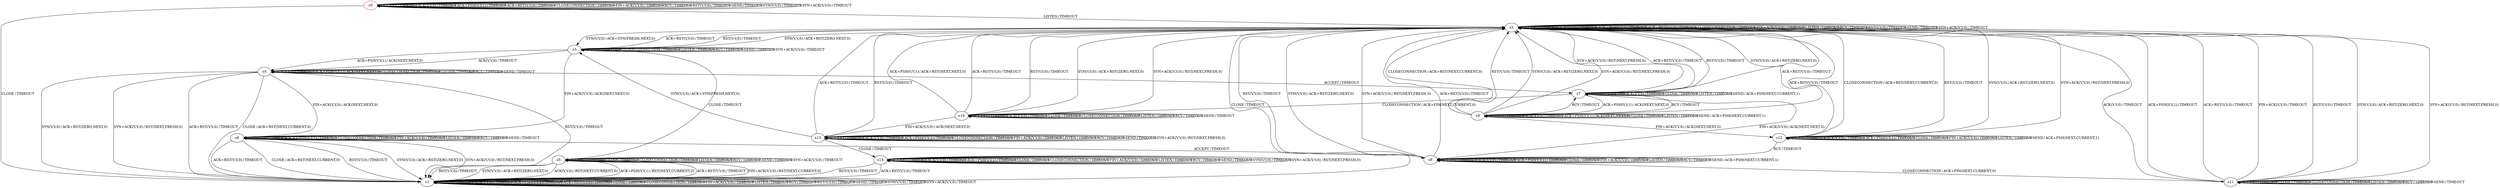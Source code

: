 digraph G {
label=""
s0 [color="red"]
s1
s2
s3
s4
s5
s6
s7
s8
s9
s10
s11
s12
s13
s14
s0 [label="s0"];
s0 -> s0[label=<<table border="0" cellpadding="1" cellspacing="0"><tr><td>ACCEPT</td><td>/</td><td>TIMEOUT</td></tr></table>>]
s0 -> s0[label=<<table border="0" cellpadding="1" cellspacing="0"><tr><td>ACK(V,V,0)</td><td>/</td><td>TIMEOUT</td></tr></table>>]
s0 -> s0[label=<<table border="0" cellpadding="1" cellspacing="0"><tr><td>ACK+PSH(V,V,1)</td><td>/</td><td>TIMEOUT</td></tr></table>>]
s0 -> s0[label=<<table border="0" cellpadding="1" cellspacing="0"><tr><td>ACK+RST(V,V,0)</td><td>/</td><td>TIMEOUT</td></tr></table>>]
s0 -> s1[label=<<table border="0" cellpadding="1" cellspacing="0"><tr><td>CLOSE</td><td>/</td><td>TIMEOUT</td></tr></table>>]
s0 -> s0[label=<<table border="0" cellpadding="1" cellspacing="0"><tr><td>CLOSECONNECTION</td><td>/</td><td>TIMEOUT</td></tr></table>>]
s0 -> s0[label=<<table border="0" cellpadding="1" cellspacing="0"><tr><td>FIN+ACK(V,V,0)</td><td>/</td><td>TIMEOUT</td></tr></table>>]
s0 -> s2[label=<<table border="0" cellpadding="1" cellspacing="0"><tr><td>LISTEN</td><td>/</td><td>TIMEOUT</td></tr></table>>]
s0 -> s0[label=<<table border="0" cellpadding="1" cellspacing="0"><tr><td>RCV</td><td>/</td><td>TIMEOUT</td></tr></table>>]
s0 -> s0[label=<<table border="0" cellpadding="1" cellspacing="0"><tr><td>RST(V,V,0)</td><td>/</td><td>TIMEOUT</td></tr></table>>]
s0 -> s0[label=<<table border="0" cellpadding="1" cellspacing="0"><tr><td>SEND</td><td>/</td><td>TIMEOUT</td></tr></table>>]
s0 -> s0[label=<<table border="0" cellpadding="1" cellspacing="0"><tr><td>SYN(V,V,0)</td><td>/</td><td>TIMEOUT</td></tr></table>>]
s0 -> s0[label=<<table border="0" cellpadding="1" cellspacing="0"><tr><td>SYN+ACK(V,V,0)</td><td>/</td><td>TIMEOUT</td></tr></table>>]
s1 [label="s1"];
s1 -> s1[label=<<table border="0" cellpadding="1" cellspacing="0"><tr><td>ACCEPT</td><td>/</td><td>TIMEOUT</td></tr></table>>]
s1 -> s1[label=<<table border="0" cellpadding="1" cellspacing="0"><tr><td>ACK(V,V,0)</td><td>/</td><td>TIMEOUT</td></tr></table>>]
s1 -> s1[label=<<table border="0" cellpadding="1" cellspacing="0"><tr><td>ACK+PSH(V,V,1)</td><td>/</td><td>TIMEOUT</td></tr></table>>]
s1 -> s1[label=<<table border="0" cellpadding="1" cellspacing="0"><tr><td>ACK+RST(V,V,0)</td><td>/</td><td>TIMEOUT</td></tr></table>>]
s1 -> s1[label=<<table border="0" cellpadding="1" cellspacing="0"><tr><td>CLOSE</td><td>/</td><td>TIMEOUT</td></tr></table>>]
s1 -> s1[label=<<table border="0" cellpadding="1" cellspacing="0"><tr><td>CLOSECONNECTION</td><td>/</td><td>TIMEOUT</td></tr></table>>]
s1 -> s1[label=<<table border="0" cellpadding="1" cellspacing="0"><tr><td>FIN+ACK(V,V,0)</td><td>/</td><td>TIMEOUT</td></tr></table>>]
s1 -> s1[label=<<table border="0" cellpadding="1" cellspacing="0"><tr><td>LISTEN</td><td>/</td><td>TIMEOUT</td></tr></table>>]
s1 -> s1[label=<<table border="0" cellpadding="1" cellspacing="0"><tr><td>RCV</td><td>/</td><td>TIMEOUT</td></tr></table>>]
s1 -> s1[label=<<table border="0" cellpadding="1" cellspacing="0"><tr><td>RST(V,V,0)</td><td>/</td><td>TIMEOUT</td></tr></table>>]
s1 -> s1[label=<<table border="0" cellpadding="1" cellspacing="0"><tr><td>SEND</td><td>/</td><td>TIMEOUT</td></tr></table>>]
s1 -> s1[label=<<table border="0" cellpadding="1" cellspacing="0"><tr><td>SYN(V,V,0)</td><td>/</td><td>TIMEOUT</td></tr></table>>]
s1 -> s1[label=<<table border="0" cellpadding="1" cellspacing="0"><tr><td>SYN+ACK(V,V,0)</td><td>/</td><td>TIMEOUT</td></tr></table>>]
s2 [label="s2"];
s2 -> s2[label=<<table border="0" cellpadding="1" cellspacing="0"><tr><td>ACCEPT</td><td>/</td><td>TIMEOUT</td></tr></table>>]
s2 -> s2[label=<<table border="0" cellpadding="1" cellspacing="0"><tr><td>ACK(V,V,0)</td><td>/</td><td>TIMEOUT</td></tr></table>>]
s2 -> s2[label=<<table border="0" cellpadding="1" cellspacing="0"><tr><td>ACK+PSH(V,V,1)</td><td>/</td><td>TIMEOUT</td></tr></table>>]
s2 -> s2[label=<<table border="0" cellpadding="1" cellspacing="0"><tr><td>ACK+RST(V,V,0)</td><td>/</td><td>TIMEOUT</td></tr></table>>]
s2 -> s1[label=<<table border="0" cellpadding="1" cellspacing="0"><tr><td>CLOSE</td><td>/</td><td>TIMEOUT</td></tr></table>>]
s2 -> s2[label=<<table border="0" cellpadding="1" cellspacing="0"><tr><td>CLOSECONNECTION</td><td>/</td><td>TIMEOUT</td></tr></table>>]
s2 -> s2[label=<<table border="0" cellpadding="1" cellspacing="0"><tr><td>FIN+ACK(V,V,0)</td><td>/</td><td>TIMEOUT</td></tr></table>>]
s2 -> s2[label=<<table border="0" cellpadding="1" cellspacing="0"><tr><td>LISTEN</td><td>/</td><td>TIMEOUT</td></tr></table>>]
s2 -> s2[label=<<table border="0" cellpadding="1" cellspacing="0"><tr><td>RCV</td><td>/</td><td>TIMEOUT</td></tr></table>>]
s2 -> s2[label=<<table border="0" cellpadding="1" cellspacing="0"><tr><td>RST(V,V,0)</td><td>/</td><td>TIMEOUT</td></tr></table>>]
s2 -> s2[label=<<table border="0" cellpadding="1" cellspacing="0"><tr><td>SEND</td><td>/</td><td>TIMEOUT</td></tr></table>>]
s2 -> s3[label=<<table border="0" cellpadding="1" cellspacing="0"><tr><td>SYN(V,V,0)</td><td>/</td><td>ACK+SYN(FRESH,NEXT,0)</td></tr></table>>]
s2 -> s2[label=<<table border="0" cellpadding="1" cellspacing="0"><tr><td>SYN+ACK(V,V,0)</td><td>/</td><td>TIMEOUT</td></tr></table>>]
s3 [label="s3"];
s3 -> s3[label=<<table border="0" cellpadding="1" cellspacing="0"><tr><td>ACCEPT</td><td>/</td><td>TIMEOUT</td></tr></table>>]
s3 -> s4[label=<<table border="0" cellpadding="1" cellspacing="0"><tr><td>ACK(V,V,0)</td><td>/</td><td>TIMEOUT</td></tr></table>>]
s3 -> s4[label=<<table border="0" cellpadding="1" cellspacing="0"><tr><td>ACK+PSH(V,V,1)</td><td>/</td><td>ACK(NEXT,NEXT,0)</td></tr></table>>]
s3 -> s2[label=<<table border="0" cellpadding="1" cellspacing="0"><tr><td>ACK+RST(V,V,0)</td><td>/</td><td>TIMEOUT</td></tr></table>>]
s3 -> s5[label=<<table border="0" cellpadding="1" cellspacing="0"><tr><td>CLOSE</td><td>/</td><td>TIMEOUT</td></tr></table>>]
s3 -> s3[label=<<table border="0" cellpadding="1" cellspacing="0"><tr><td>CLOSECONNECTION</td><td>/</td><td>TIMEOUT</td></tr></table>>]
s3 -> s6[label=<<table border="0" cellpadding="1" cellspacing="0"><tr><td>FIN+ACK(V,V,0)</td><td>/</td><td>ACK(NEXT,NEXT,0)</td></tr></table>>]
s3 -> s3[label=<<table border="0" cellpadding="1" cellspacing="0"><tr><td>LISTEN</td><td>/</td><td>TIMEOUT</td></tr></table>>]
s3 -> s3[label=<<table border="0" cellpadding="1" cellspacing="0"><tr><td>RCV</td><td>/</td><td>TIMEOUT</td></tr></table>>]
s3 -> s2[label=<<table border="0" cellpadding="1" cellspacing="0"><tr><td>RST(V,V,0)</td><td>/</td><td>TIMEOUT</td></tr></table>>]
s3 -> s3[label=<<table border="0" cellpadding="1" cellspacing="0"><tr><td>SEND</td><td>/</td><td>TIMEOUT</td></tr></table>>]
s3 -> s2[label=<<table border="0" cellpadding="1" cellspacing="0"><tr><td>SYN(V,V,0)</td><td>/</td><td>ACK+RST(ZERO,NEXT,0)</td></tr></table>>]
s3 -> s3[label=<<table border="0" cellpadding="1" cellspacing="0"><tr><td>SYN+ACK(V,V,0)</td><td>/</td><td>TIMEOUT</td></tr></table>>]
s4 [label="s4"];
s4 -> s7[label=<<table border="0" cellpadding="1" cellspacing="0"><tr><td>ACCEPT</td><td>/</td><td>TIMEOUT</td></tr></table>>]
s4 -> s4[label=<<table border="0" cellpadding="1" cellspacing="0"><tr><td>ACK(V,V,0)</td><td>/</td><td>TIMEOUT</td></tr></table>>]
s4 -> s4[label=<<table border="0" cellpadding="1" cellspacing="0"><tr><td>ACK+PSH(V,V,1)</td><td>/</td><td>ACK(NEXT,NEXT,0)</td></tr></table>>]
s4 -> s1[label=<<table border="0" cellpadding="1" cellspacing="0"><tr><td>ACK+RST(V,V,0)</td><td>/</td><td>TIMEOUT</td></tr></table>>]
s4 -> s1[label=<<table border="0" cellpadding="1" cellspacing="0"><tr><td>CLOSE</td><td>/</td><td>ACK+RST(NEXT,CURRENT,0)</td></tr></table>>]
s4 -> s4[label=<<table border="0" cellpadding="1" cellspacing="0"><tr><td>CLOSECONNECTION</td><td>/</td><td>TIMEOUT</td></tr></table>>]
s4 -> s6[label=<<table border="0" cellpadding="1" cellspacing="0"><tr><td>FIN+ACK(V,V,0)</td><td>/</td><td>ACK(NEXT,NEXT,0)</td></tr></table>>]
s4 -> s4[label=<<table border="0" cellpadding="1" cellspacing="0"><tr><td>LISTEN</td><td>/</td><td>TIMEOUT</td></tr></table>>]
s4 -> s4[label=<<table border="0" cellpadding="1" cellspacing="0"><tr><td>RCV</td><td>/</td><td>TIMEOUT</td></tr></table>>]
s4 -> s1[label=<<table border="0" cellpadding="1" cellspacing="0"><tr><td>RST(V,V,0)</td><td>/</td><td>TIMEOUT</td></tr></table>>]
s4 -> s4[label=<<table border="0" cellpadding="1" cellspacing="0"><tr><td>SEND</td><td>/</td><td>TIMEOUT</td></tr></table>>]
s4 -> s1[label=<<table border="0" cellpadding="1" cellspacing="0"><tr><td>SYN(V,V,0)</td><td>/</td><td>ACK+RST(ZERO,NEXT,0)</td></tr></table>>]
s4 -> s1[label=<<table border="0" cellpadding="1" cellspacing="0"><tr><td>SYN+ACK(V,V,0)</td><td>/</td><td>RST(NEXT,FRESH,0)</td></tr></table>>]
s5 [label="s5"];
s5 -> s5[label=<<table border="0" cellpadding="1" cellspacing="0"><tr><td>ACCEPT</td><td>/</td><td>TIMEOUT</td></tr></table>>]
s5 -> s1[label=<<table border="0" cellpadding="1" cellspacing="0"><tr><td>ACK(V,V,0)</td><td>/</td><td>RST(NEXT,CURRENT,0)</td></tr></table>>]
s5 -> s1[label=<<table border="0" cellpadding="1" cellspacing="0"><tr><td>ACK+PSH(V,V,1)</td><td>/</td><td>RST(NEXT,CURRENT,0)</td></tr></table>>]
s5 -> s1[label=<<table border="0" cellpadding="1" cellspacing="0"><tr><td>ACK+RST(V,V,0)</td><td>/</td><td>TIMEOUT</td></tr></table>>]
s5 -> s5[label=<<table border="0" cellpadding="1" cellspacing="0"><tr><td>CLOSE</td><td>/</td><td>TIMEOUT</td></tr></table>>]
s5 -> s5[label=<<table border="0" cellpadding="1" cellspacing="0"><tr><td>CLOSECONNECTION</td><td>/</td><td>TIMEOUT</td></tr></table>>]
s5 -> s1[label=<<table border="0" cellpadding="1" cellspacing="0"><tr><td>FIN+ACK(V,V,0)</td><td>/</td><td>RST(NEXT,CURRENT,0)</td></tr></table>>]
s5 -> s5[label=<<table border="0" cellpadding="1" cellspacing="0"><tr><td>LISTEN</td><td>/</td><td>TIMEOUT</td></tr></table>>]
s5 -> s5[label=<<table border="0" cellpadding="1" cellspacing="0"><tr><td>RCV</td><td>/</td><td>TIMEOUT</td></tr></table>>]
s5 -> s1[label=<<table border="0" cellpadding="1" cellspacing="0"><tr><td>RST(V,V,0)</td><td>/</td><td>TIMEOUT</td></tr></table>>]
s5 -> s5[label=<<table border="0" cellpadding="1" cellspacing="0"><tr><td>SEND</td><td>/</td><td>TIMEOUT</td></tr></table>>]
s5 -> s1[label=<<table border="0" cellpadding="1" cellspacing="0"><tr><td>SYN(V,V,0)</td><td>/</td><td>ACK+RST(ZERO,NEXT,0)</td></tr></table>>]
s5 -> s5[label=<<table border="0" cellpadding="1" cellspacing="0"><tr><td>SYN+ACK(V,V,0)</td><td>/</td><td>TIMEOUT</td></tr></table>>]
s6 [label="s6"];
s6 -> s8[label=<<table border="0" cellpadding="1" cellspacing="0"><tr><td>ACCEPT</td><td>/</td><td>TIMEOUT</td></tr></table>>]
s6 -> s6[label=<<table border="0" cellpadding="1" cellspacing="0"><tr><td>ACK(V,V,0)</td><td>/</td><td>TIMEOUT</td></tr></table>>]
s6 -> s6[label=<<table border="0" cellpadding="1" cellspacing="0"><tr><td>ACK+PSH(V,V,1)</td><td>/</td><td>TIMEOUT</td></tr></table>>]
s6 -> s1[label=<<table border="0" cellpadding="1" cellspacing="0"><tr><td>ACK+RST(V,V,0)</td><td>/</td><td>TIMEOUT</td></tr></table>>]
s6 -> s1[label=<<table border="0" cellpadding="1" cellspacing="0"><tr><td>CLOSE</td><td>/</td><td>ACK+RST(NEXT,CURRENT,0)</td></tr></table>>]
s6 -> s6[label=<<table border="0" cellpadding="1" cellspacing="0"><tr><td>CLOSECONNECTION</td><td>/</td><td>TIMEOUT</td></tr></table>>]
s6 -> s6[label=<<table border="0" cellpadding="1" cellspacing="0"><tr><td>FIN+ACK(V,V,0)</td><td>/</td><td>TIMEOUT</td></tr></table>>]
s6 -> s6[label=<<table border="0" cellpadding="1" cellspacing="0"><tr><td>LISTEN</td><td>/</td><td>TIMEOUT</td></tr></table>>]
s6 -> s6[label=<<table border="0" cellpadding="1" cellspacing="0"><tr><td>RCV</td><td>/</td><td>TIMEOUT</td></tr></table>>]
s6 -> s1[label=<<table border="0" cellpadding="1" cellspacing="0"><tr><td>RST(V,V,0)</td><td>/</td><td>TIMEOUT</td></tr></table>>]
s6 -> s6[label=<<table border="0" cellpadding="1" cellspacing="0"><tr><td>SEND</td><td>/</td><td>TIMEOUT</td></tr></table>>]
s6 -> s1[label=<<table border="0" cellpadding="1" cellspacing="0"><tr><td>SYN(V,V,0)</td><td>/</td><td>ACK+RST(ZERO,NEXT,0)</td></tr></table>>]
s6 -> s1[label=<<table border="0" cellpadding="1" cellspacing="0"><tr><td>SYN+ACK(V,V,0)</td><td>/</td><td>RST(NEXT,FRESH,0)</td></tr></table>>]
s7 [label="s7"];
s7 -> s7[label=<<table border="0" cellpadding="1" cellspacing="0"><tr><td>ACCEPT</td><td>/</td><td>TIMEOUT</td></tr></table>>]
s7 -> s7[label=<<table border="0" cellpadding="1" cellspacing="0"><tr><td>ACK(V,V,0)</td><td>/</td><td>TIMEOUT</td></tr></table>>]
s7 -> s9[label=<<table border="0" cellpadding="1" cellspacing="0"><tr><td>ACK+PSH(V,V,1)</td><td>/</td><td>ACK(NEXT,NEXT,0)</td></tr></table>>]
s7 -> s2[label=<<table border="0" cellpadding="1" cellspacing="0"><tr><td>ACK+RST(V,V,0)</td><td>/</td><td>TIMEOUT</td></tr></table>>]
s7 -> s7[label=<<table border="0" cellpadding="1" cellspacing="0"><tr><td>CLOSE</td><td>/</td><td>TIMEOUT</td></tr></table>>]
s7 -> s10[label=<<table border="0" cellpadding="1" cellspacing="0"><tr><td>CLOSECONNECTION</td><td>/</td><td>ACK+FIN(NEXT,CURRENT,0)</td></tr></table>>]
s7 -> s8[label=<<table border="0" cellpadding="1" cellspacing="0"><tr><td>FIN+ACK(V,V,0)</td><td>/</td><td>ACK(NEXT,NEXT,0)</td></tr></table>>]
s7 -> s7[label=<<table border="0" cellpadding="1" cellspacing="0"><tr><td>LISTEN</td><td>/</td><td>TIMEOUT</td></tr></table>>]
s7 -> s9[label=<<table border="0" cellpadding="1" cellspacing="0"><tr><td>RCV</td><td>/</td><td>TIMEOUT</td></tr></table>>]
s7 -> s2[label=<<table border="0" cellpadding="1" cellspacing="0"><tr><td>RST(V,V,0)</td><td>/</td><td>TIMEOUT</td></tr></table>>]
s7 -> s7[label=<<table border="0" cellpadding="1" cellspacing="0"><tr><td>SEND</td><td>/</td><td>ACK+PSH(NEXT,CURRENT,1)</td></tr></table>>]
s7 -> s2[label=<<table border="0" cellpadding="1" cellspacing="0"><tr><td>SYN(V,V,0)</td><td>/</td><td>ACK+RST(ZERO,NEXT,0)</td></tr></table>>]
s7 -> s2[label=<<table border="0" cellpadding="1" cellspacing="0"><tr><td>SYN+ACK(V,V,0)</td><td>/</td><td>RST(NEXT,FRESH,0)</td></tr></table>>]
s8 [label="s8"];
s8 -> s8[label=<<table border="0" cellpadding="1" cellspacing="0"><tr><td>ACCEPT</td><td>/</td><td>TIMEOUT</td></tr></table>>]
s8 -> s8[label=<<table border="0" cellpadding="1" cellspacing="0"><tr><td>ACK(V,V,0)</td><td>/</td><td>TIMEOUT</td></tr></table>>]
s8 -> s8[label=<<table border="0" cellpadding="1" cellspacing="0"><tr><td>ACK+PSH(V,V,1)</td><td>/</td><td>TIMEOUT</td></tr></table>>]
s8 -> s2[label=<<table border="0" cellpadding="1" cellspacing="0"><tr><td>ACK+RST(V,V,0)</td><td>/</td><td>TIMEOUT</td></tr></table>>]
s8 -> s8[label=<<table border="0" cellpadding="1" cellspacing="0"><tr><td>CLOSE</td><td>/</td><td>TIMEOUT</td></tr></table>>]
s8 -> s11[label=<<table border="0" cellpadding="1" cellspacing="0"><tr><td>CLOSECONNECTION</td><td>/</td><td>ACK+FIN(NEXT,CURRENT,0)</td></tr></table>>]
s8 -> s8[label=<<table border="0" cellpadding="1" cellspacing="0"><tr><td>FIN+ACK(V,V,0)</td><td>/</td><td>TIMEOUT</td></tr></table>>]
s8 -> s8[label=<<table border="0" cellpadding="1" cellspacing="0"><tr><td>LISTEN</td><td>/</td><td>TIMEOUT</td></tr></table>>]
s8 -> s8[label=<<table border="0" cellpadding="1" cellspacing="0"><tr><td>RCV</td><td>/</td><td>TIMEOUT</td></tr></table>>]
s8 -> s2[label=<<table border="0" cellpadding="1" cellspacing="0"><tr><td>RST(V,V,0)</td><td>/</td><td>TIMEOUT</td></tr></table>>]
s8 -> s8[label=<<table border="0" cellpadding="1" cellspacing="0"><tr><td>SEND</td><td>/</td><td>ACK+PSH(NEXT,CURRENT,1)</td></tr></table>>]
s8 -> s2[label=<<table border="0" cellpadding="1" cellspacing="0"><tr><td>SYN(V,V,0)</td><td>/</td><td>ACK+RST(ZERO,NEXT,0)</td></tr></table>>]
s8 -> s2[label=<<table border="0" cellpadding="1" cellspacing="0"><tr><td>SYN+ACK(V,V,0)</td><td>/</td><td>RST(NEXT,FRESH,0)</td></tr></table>>]
s9 [label="s9"];
s9 -> s9[label=<<table border="0" cellpadding="1" cellspacing="0"><tr><td>ACCEPT</td><td>/</td><td>TIMEOUT</td></tr></table>>]
s9 -> s9[label=<<table border="0" cellpadding="1" cellspacing="0"><tr><td>ACK(V,V,0)</td><td>/</td><td>TIMEOUT</td></tr></table>>]
s9 -> s9[label=<<table border="0" cellpadding="1" cellspacing="0"><tr><td>ACK+PSH(V,V,1)</td><td>/</td><td>ACK(NEXT,NEXT,0)</td></tr></table>>]
s9 -> s2[label=<<table border="0" cellpadding="1" cellspacing="0"><tr><td>ACK+RST(V,V,0)</td><td>/</td><td>TIMEOUT</td></tr></table>>]
s9 -> s9[label=<<table border="0" cellpadding="1" cellspacing="0"><tr><td>CLOSE</td><td>/</td><td>TIMEOUT</td></tr></table>>]
s9 -> s2[label=<<table border="0" cellpadding="1" cellspacing="0"><tr><td>CLOSECONNECTION</td><td>/</td><td>ACK+RST(NEXT,CURRENT,0)</td></tr></table>>]
s9 -> s12[label=<<table border="0" cellpadding="1" cellspacing="0"><tr><td>FIN+ACK(V,V,0)</td><td>/</td><td>ACK(NEXT,NEXT,0)</td></tr></table>>]
s9 -> s9[label=<<table border="0" cellpadding="1" cellspacing="0"><tr><td>LISTEN</td><td>/</td><td>TIMEOUT</td></tr></table>>]
s9 -> s7[label=<<table border="0" cellpadding="1" cellspacing="0"><tr><td>RCV</td><td>/</td><td>TIMEOUT</td></tr></table>>]
s9 -> s2[label=<<table border="0" cellpadding="1" cellspacing="0"><tr><td>RST(V,V,0)</td><td>/</td><td>TIMEOUT</td></tr></table>>]
s9 -> s9[label=<<table border="0" cellpadding="1" cellspacing="0"><tr><td>SEND</td><td>/</td><td>ACK+PSH(NEXT,CURRENT,1)</td></tr></table>>]
s9 -> s2[label=<<table border="0" cellpadding="1" cellspacing="0"><tr><td>SYN(V,V,0)</td><td>/</td><td>ACK+RST(ZERO,NEXT,0)</td></tr></table>>]
s9 -> s2[label=<<table border="0" cellpadding="1" cellspacing="0"><tr><td>SYN+ACK(V,V,0)</td><td>/</td><td>RST(NEXT,FRESH,0)</td></tr></table>>]
s10 [label="s10"];
s10 -> s10[label=<<table border="0" cellpadding="1" cellspacing="0"><tr><td>ACCEPT</td><td>/</td><td>TIMEOUT</td></tr></table>>]
s10 -> s10[label=<<table border="0" cellpadding="1" cellspacing="0"><tr><td>ACK(V,V,0)</td><td>/</td><td>TIMEOUT</td></tr></table>>]
s10 -> s2[label=<<table border="0" cellpadding="1" cellspacing="0"><tr><td>ACK+PSH(V,V,1)</td><td>/</td><td>ACK+RST(NEXT,NEXT,0)</td></tr></table>>]
s10 -> s2[label=<<table border="0" cellpadding="1" cellspacing="0"><tr><td>ACK+RST(V,V,0)</td><td>/</td><td>TIMEOUT</td></tr></table>>]
s10 -> s10[label=<<table border="0" cellpadding="1" cellspacing="0"><tr><td>CLOSE</td><td>/</td><td>TIMEOUT</td></tr></table>>]
s10 -> s10[label=<<table border="0" cellpadding="1" cellspacing="0"><tr><td>CLOSECONNECTION</td><td>/</td><td>TIMEOUT</td></tr></table>>]
s10 -> s13[label=<<table border="0" cellpadding="1" cellspacing="0"><tr><td>FIN+ACK(V,V,0)</td><td>/</td><td>ACK(NEXT,NEXT,0)</td></tr></table>>]
s10 -> s10[label=<<table border="0" cellpadding="1" cellspacing="0"><tr><td>LISTEN</td><td>/</td><td>TIMEOUT</td></tr></table>>]
s10 -> s10[label=<<table border="0" cellpadding="1" cellspacing="0"><tr><td>RCV</td><td>/</td><td>TIMEOUT</td></tr></table>>]
s10 -> s2[label=<<table border="0" cellpadding="1" cellspacing="0"><tr><td>RST(V,V,0)</td><td>/</td><td>TIMEOUT</td></tr></table>>]
s10 -> s10[label=<<table border="0" cellpadding="1" cellspacing="0"><tr><td>SEND</td><td>/</td><td>TIMEOUT</td></tr></table>>]
s10 -> s2[label=<<table border="0" cellpadding="1" cellspacing="0"><tr><td>SYN(V,V,0)</td><td>/</td><td>ACK+RST(ZERO,NEXT,0)</td></tr></table>>]
s10 -> s2[label=<<table border="0" cellpadding="1" cellspacing="0"><tr><td>SYN+ACK(V,V,0)</td><td>/</td><td>RST(NEXT,FRESH,0)</td></tr></table>>]
s11 [label="s11"];
s11 -> s11[label=<<table border="0" cellpadding="1" cellspacing="0"><tr><td>ACCEPT</td><td>/</td><td>TIMEOUT</td></tr></table>>]
s11 -> s2[label=<<table border="0" cellpadding="1" cellspacing="0"><tr><td>ACK(V,V,0)</td><td>/</td><td>TIMEOUT</td></tr></table>>]
s11 -> s2[label=<<table border="0" cellpadding="1" cellspacing="0"><tr><td>ACK+PSH(V,V,1)</td><td>/</td><td>TIMEOUT</td></tr></table>>]
s11 -> s2[label=<<table border="0" cellpadding="1" cellspacing="0"><tr><td>ACK+RST(V,V,0)</td><td>/</td><td>TIMEOUT</td></tr></table>>]
s11 -> s11[label=<<table border="0" cellpadding="1" cellspacing="0"><tr><td>CLOSE</td><td>/</td><td>TIMEOUT</td></tr></table>>]
s11 -> s11[label=<<table border="0" cellpadding="1" cellspacing="0"><tr><td>CLOSECONNECTION</td><td>/</td><td>TIMEOUT</td></tr></table>>]
s11 -> s2[label=<<table border="0" cellpadding="1" cellspacing="0"><tr><td>FIN+ACK(V,V,0)</td><td>/</td><td>TIMEOUT</td></tr></table>>]
s11 -> s11[label=<<table border="0" cellpadding="1" cellspacing="0"><tr><td>LISTEN</td><td>/</td><td>TIMEOUT</td></tr></table>>]
s11 -> s11[label=<<table border="0" cellpadding="1" cellspacing="0"><tr><td>RCV</td><td>/</td><td>TIMEOUT</td></tr></table>>]
s11 -> s2[label=<<table border="0" cellpadding="1" cellspacing="0"><tr><td>RST(V,V,0)</td><td>/</td><td>TIMEOUT</td></tr></table>>]
s11 -> s11[label=<<table border="0" cellpadding="1" cellspacing="0"><tr><td>SEND</td><td>/</td><td>TIMEOUT</td></tr></table>>]
s11 -> s2[label=<<table border="0" cellpadding="1" cellspacing="0"><tr><td>SYN(V,V,0)</td><td>/</td><td>ACK+RST(ZERO,NEXT,0)</td></tr></table>>]
s11 -> s2[label=<<table border="0" cellpadding="1" cellspacing="0"><tr><td>SYN+ACK(V,V,0)</td><td>/</td><td>RST(NEXT,FRESH,0)</td></tr></table>>]
s12 [label="s12"];
s12 -> s12[label=<<table border="0" cellpadding="1" cellspacing="0"><tr><td>ACCEPT</td><td>/</td><td>TIMEOUT</td></tr></table>>]
s12 -> s12[label=<<table border="0" cellpadding="1" cellspacing="0"><tr><td>ACK(V,V,0)</td><td>/</td><td>TIMEOUT</td></tr></table>>]
s12 -> s12[label=<<table border="0" cellpadding="1" cellspacing="0"><tr><td>ACK+PSH(V,V,1)</td><td>/</td><td>TIMEOUT</td></tr></table>>]
s12 -> s2[label=<<table border="0" cellpadding="1" cellspacing="0"><tr><td>ACK+RST(V,V,0)</td><td>/</td><td>TIMEOUT</td></tr></table>>]
s12 -> s12[label=<<table border="0" cellpadding="1" cellspacing="0"><tr><td>CLOSE</td><td>/</td><td>TIMEOUT</td></tr></table>>]
s12 -> s2[label=<<table border="0" cellpadding="1" cellspacing="0"><tr><td>CLOSECONNECTION</td><td>/</td><td>ACK+RST(NEXT,CURRENT,0)</td></tr></table>>]
s12 -> s12[label=<<table border="0" cellpadding="1" cellspacing="0"><tr><td>FIN+ACK(V,V,0)</td><td>/</td><td>TIMEOUT</td></tr></table>>]
s12 -> s12[label=<<table border="0" cellpadding="1" cellspacing="0"><tr><td>LISTEN</td><td>/</td><td>TIMEOUT</td></tr></table>>]
s12 -> s8[label=<<table border="0" cellpadding="1" cellspacing="0"><tr><td>RCV</td><td>/</td><td>TIMEOUT</td></tr></table>>]
s12 -> s2[label=<<table border="0" cellpadding="1" cellspacing="0"><tr><td>RST(V,V,0)</td><td>/</td><td>TIMEOUT</td></tr></table>>]
s12 -> s12[label=<<table border="0" cellpadding="1" cellspacing="0"><tr><td>SEND</td><td>/</td><td>ACK+PSH(NEXT,CURRENT,1)</td></tr></table>>]
s12 -> s2[label=<<table border="0" cellpadding="1" cellspacing="0"><tr><td>SYN(V,V,0)</td><td>/</td><td>ACK+RST(ZERO,NEXT,0)</td></tr></table>>]
s12 -> s2[label=<<table border="0" cellpadding="1" cellspacing="0"><tr><td>SYN+ACK(V,V,0)</td><td>/</td><td>RST(NEXT,FRESH,0)</td></tr></table>>]
s13 [label="s13"];
s13 -> s13[label=<<table border="0" cellpadding="1" cellspacing="0"><tr><td>ACCEPT</td><td>/</td><td>TIMEOUT</td></tr></table>>]
s13 -> s13[label=<<table border="0" cellpadding="1" cellspacing="0"><tr><td>ACK(V,V,0)</td><td>/</td><td>TIMEOUT</td></tr></table>>]
s13 -> s13[label=<<table border="0" cellpadding="1" cellspacing="0"><tr><td>ACK+PSH(V,V,1)</td><td>/</td><td>TIMEOUT</td></tr></table>>]
s13 -> s2[label=<<table border="0" cellpadding="1" cellspacing="0"><tr><td>ACK+RST(V,V,0)</td><td>/</td><td>TIMEOUT</td></tr></table>>]
s13 -> s14[label=<<table border="0" cellpadding="1" cellspacing="0"><tr><td>CLOSE</td><td>/</td><td>TIMEOUT</td></tr></table>>]
s13 -> s13[label=<<table border="0" cellpadding="1" cellspacing="0"><tr><td>CLOSECONNECTION</td><td>/</td><td>TIMEOUT</td></tr></table>>]
s13 -> s13[label=<<table border="0" cellpadding="1" cellspacing="0"><tr><td>FIN+ACK(V,V,0)</td><td>/</td><td>TIMEOUT</td></tr></table>>]
s13 -> s13[label=<<table border="0" cellpadding="1" cellspacing="0"><tr><td>LISTEN</td><td>/</td><td>TIMEOUT</td></tr></table>>]
s13 -> s13[label=<<table border="0" cellpadding="1" cellspacing="0"><tr><td>RCV</td><td>/</td><td>TIMEOUT</td></tr></table>>]
s13 -> s2[label=<<table border="0" cellpadding="1" cellspacing="0"><tr><td>RST(V,V,0)</td><td>/</td><td>TIMEOUT</td></tr></table>>]
s13 -> s13[label=<<table border="0" cellpadding="1" cellspacing="0"><tr><td>SEND</td><td>/</td><td>TIMEOUT</td></tr></table>>]
s13 -> s3[label=<<table border="0" cellpadding="1" cellspacing="0"><tr><td>SYN(V,V,0)</td><td>/</td><td>ACK+SYN(FRESH,NEXT,0)</td></tr></table>>]
s13 -> s13[label=<<table border="0" cellpadding="1" cellspacing="0"><tr><td>SYN+ACK(V,V,0)</td><td>/</td><td>RST(NEXT,FRESH,0)</td></tr></table>>]
s14 [label="s14"];
s14 -> s14[label=<<table border="0" cellpadding="1" cellspacing="0"><tr><td>ACCEPT</td><td>/</td><td>TIMEOUT</td></tr></table>>]
s14 -> s14[label=<<table border="0" cellpadding="1" cellspacing="0"><tr><td>ACK(V,V,0)</td><td>/</td><td>TIMEOUT</td></tr></table>>]
s14 -> s14[label=<<table border="0" cellpadding="1" cellspacing="0"><tr><td>ACK+PSH(V,V,1)</td><td>/</td><td>TIMEOUT</td></tr></table>>]
s14 -> s1[label=<<table border="0" cellpadding="1" cellspacing="0"><tr><td>ACK+RST(V,V,0)</td><td>/</td><td>TIMEOUT</td></tr></table>>]
s14 -> s14[label=<<table border="0" cellpadding="1" cellspacing="0"><tr><td>CLOSE</td><td>/</td><td>TIMEOUT</td></tr></table>>]
s14 -> s14[label=<<table border="0" cellpadding="1" cellspacing="0"><tr><td>CLOSECONNECTION</td><td>/</td><td>TIMEOUT</td></tr></table>>]
s14 -> s14[label=<<table border="0" cellpadding="1" cellspacing="0"><tr><td>FIN+ACK(V,V,0)</td><td>/</td><td>TIMEOUT</td></tr></table>>]
s14 -> s14[label=<<table border="0" cellpadding="1" cellspacing="0"><tr><td>LISTEN</td><td>/</td><td>TIMEOUT</td></tr></table>>]
s14 -> s14[label=<<table border="0" cellpadding="1" cellspacing="0"><tr><td>RCV</td><td>/</td><td>TIMEOUT</td></tr></table>>]
s14 -> s1[label=<<table border="0" cellpadding="1" cellspacing="0"><tr><td>RST(V,V,0)</td><td>/</td><td>TIMEOUT</td></tr></table>>]
s14 -> s14[label=<<table border="0" cellpadding="1" cellspacing="0"><tr><td>SEND</td><td>/</td><td>TIMEOUT</td></tr></table>>]
s14 -> s14[label=<<table border="0" cellpadding="1" cellspacing="0"><tr><td>SYN(V,V,0)</td><td>/</td><td>TIMEOUT</td></tr></table>>]
s14 -> s14[label=<<table border="0" cellpadding="1" cellspacing="0"><tr><td>SYN+ACK(V,V,0)</td><td>/</td><td>RST(NEXT,FRESH,0)</td></tr></table>>]
}
